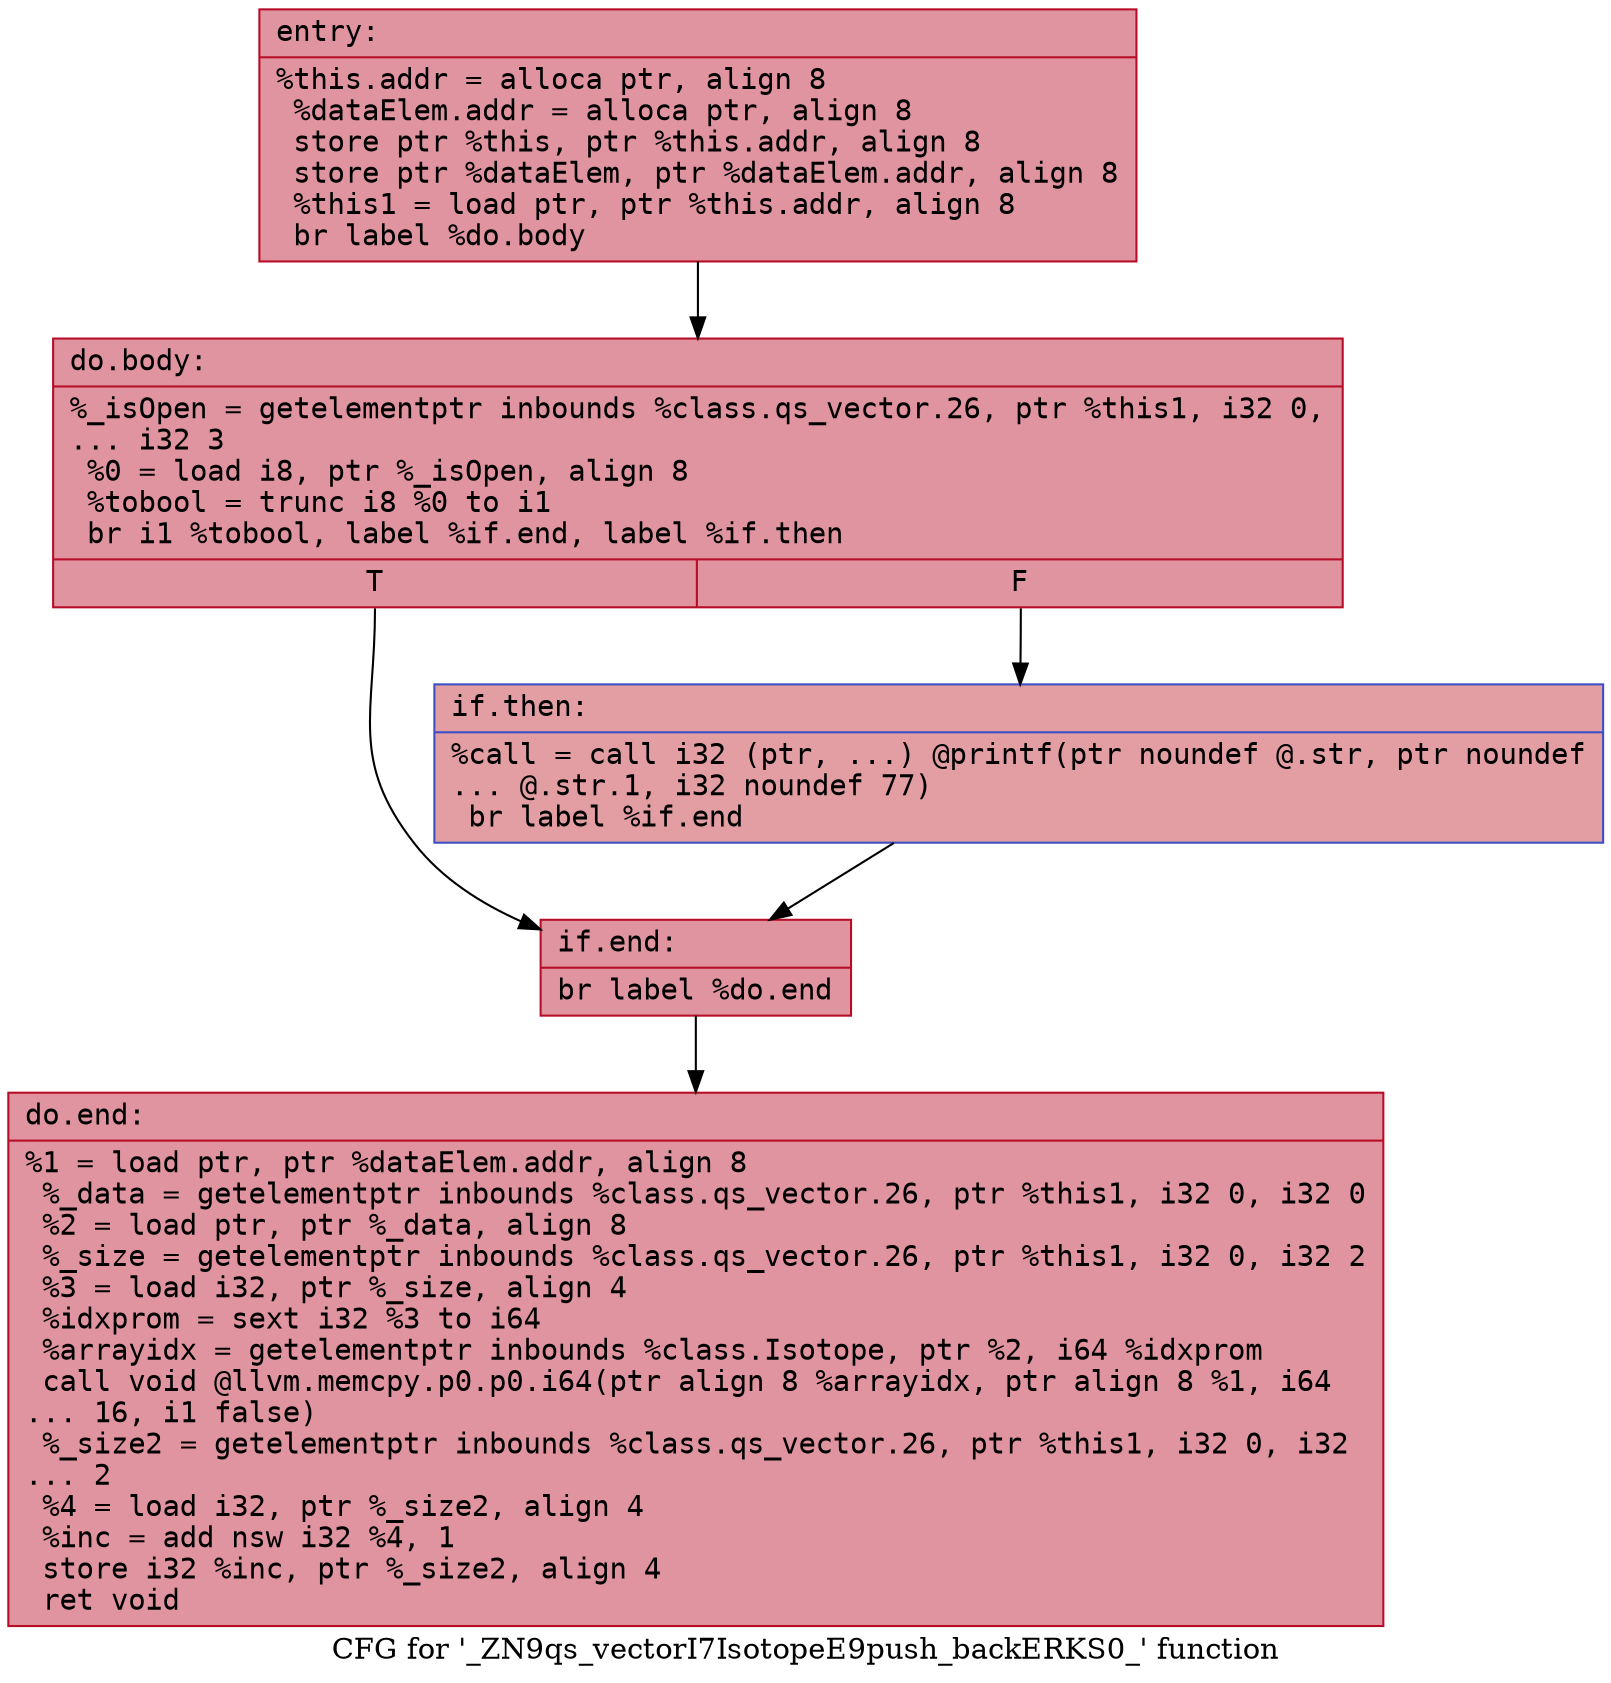digraph "CFG for '_ZN9qs_vectorI7IsotopeE9push_backERKS0_' function" {
	label="CFG for '_ZN9qs_vectorI7IsotopeE9push_backERKS0_' function";

	Node0x55dab476cbb0 [shape=record,color="#b70d28ff", style=filled, fillcolor="#b70d2870" fontname="Courier",label="{entry:\l|  %this.addr = alloca ptr, align 8\l  %dataElem.addr = alloca ptr, align 8\l  store ptr %this, ptr %this.addr, align 8\l  store ptr %dataElem, ptr %dataElem.addr, align 8\l  %this1 = load ptr, ptr %this.addr, align 8\l  br label %do.body\l}"];
	Node0x55dab476cbb0 -> Node0x55dab476ce70[tooltip="entry -> do.body\nProbability 100.00%" ];
	Node0x55dab476ce70 [shape=record,color="#b70d28ff", style=filled, fillcolor="#b70d2870" fontname="Courier",label="{do.body:\l|  %_isOpen = getelementptr inbounds %class.qs_vector.26, ptr %this1, i32 0,\l... i32 3\l  %0 = load i8, ptr %_isOpen, align 8\l  %tobool = trunc i8 %0 to i1\l  br i1 %tobool, label %if.end, label %if.then\l|{<s0>T|<s1>F}}"];
	Node0x55dab476ce70:s0 -> Node0x55dab476d140[tooltip="do.body -> if.end\nProbability 50.00%" ];
	Node0x55dab476ce70:s1 -> Node0x55dab476d1b0[tooltip="do.body -> if.then\nProbability 50.00%" ];
	Node0x55dab476d1b0 [shape=record,color="#3d50c3ff", style=filled, fillcolor="#be242e70" fontname="Courier",label="{if.then:\l|  %call = call i32 (ptr, ...) @printf(ptr noundef @.str, ptr noundef\l... @.str.1, i32 noundef 77)\l  br label %if.end\l}"];
	Node0x55dab476d1b0 -> Node0x55dab476d140[tooltip="if.then -> if.end\nProbability 100.00%" ];
	Node0x55dab476d140 [shape=record,color="#b70d28ff", style=filled, fillcolor="#b70d2870" fontname="Courier",label="{if.end:\l|  br label %do.end\l}"];
	Node0x55dab476d140 -> Node0x55dab467acc0[tooltip="if.end -> do.end\nProbability 100.00%" ];
	Node0x55dab467acc0 [shape=record,color="#b70d28ff", style=filled, fillcolor="#b70d2870" fontname="Courier",label="{do.end:\l|  %1 = load ptr, ptr %dataElem.addr, align 8\l  %_data = getelementptr inbounds %class.qs_vector.26, ptr %this1, i32 0, i32 0\l  %2 = load ptr, ptr %_data, align 8\l  %_size = getelementptr inbounds %class.qs_vector.26, ptr %this1, i32 0, i32 2\l  %3 = load i32, ptr %_size, align 4\l  %idxprom = sext i32 %3 to i64\l  %arrayidx = getelementptr inbounds %class.Isotope, ptr %2, i64 %idxprom\l  call void @llvm.memcpy.p0.p0.i64(ptr align 8 %arrayidx, ptr align 8 %1, i64\l... 16, i1 false)\l  %_size2 = getelementptr inbounds %class.qs_vector.26, ptr %this1, i32 0, i32\l... 2\l  %4 = load i32, ptr %_size2, align 4\l  %inc = add nsw i32 %4, 1\l  store i32 %inc, ptr %_size2, align 4\l  ret void\l}"];
}
